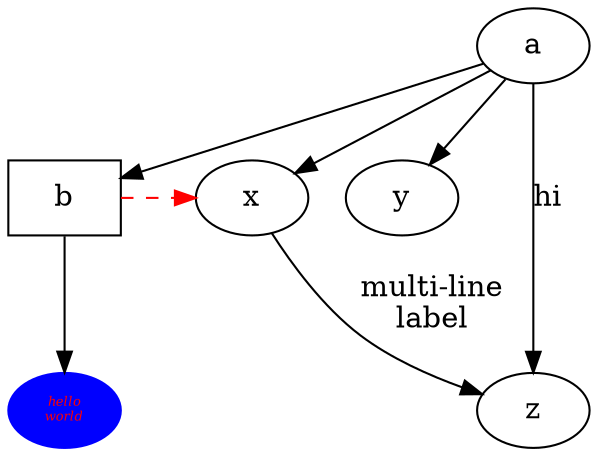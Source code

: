 digraph test3 {
       a -> b -> c;
       a -> {x y};
       b [shape=box];
       c [label="hello\nworld",color=blue,fontsize=6,
            fontname="Palatino-Italic",fontcolor=red,style=filled];
       a -> z [label="hi", weight=256];
       x -> z [label="multi-line\nlabel"];
       edge [style=dashed,color=red];
       b -> x;
       {rank=same; b x}
}

